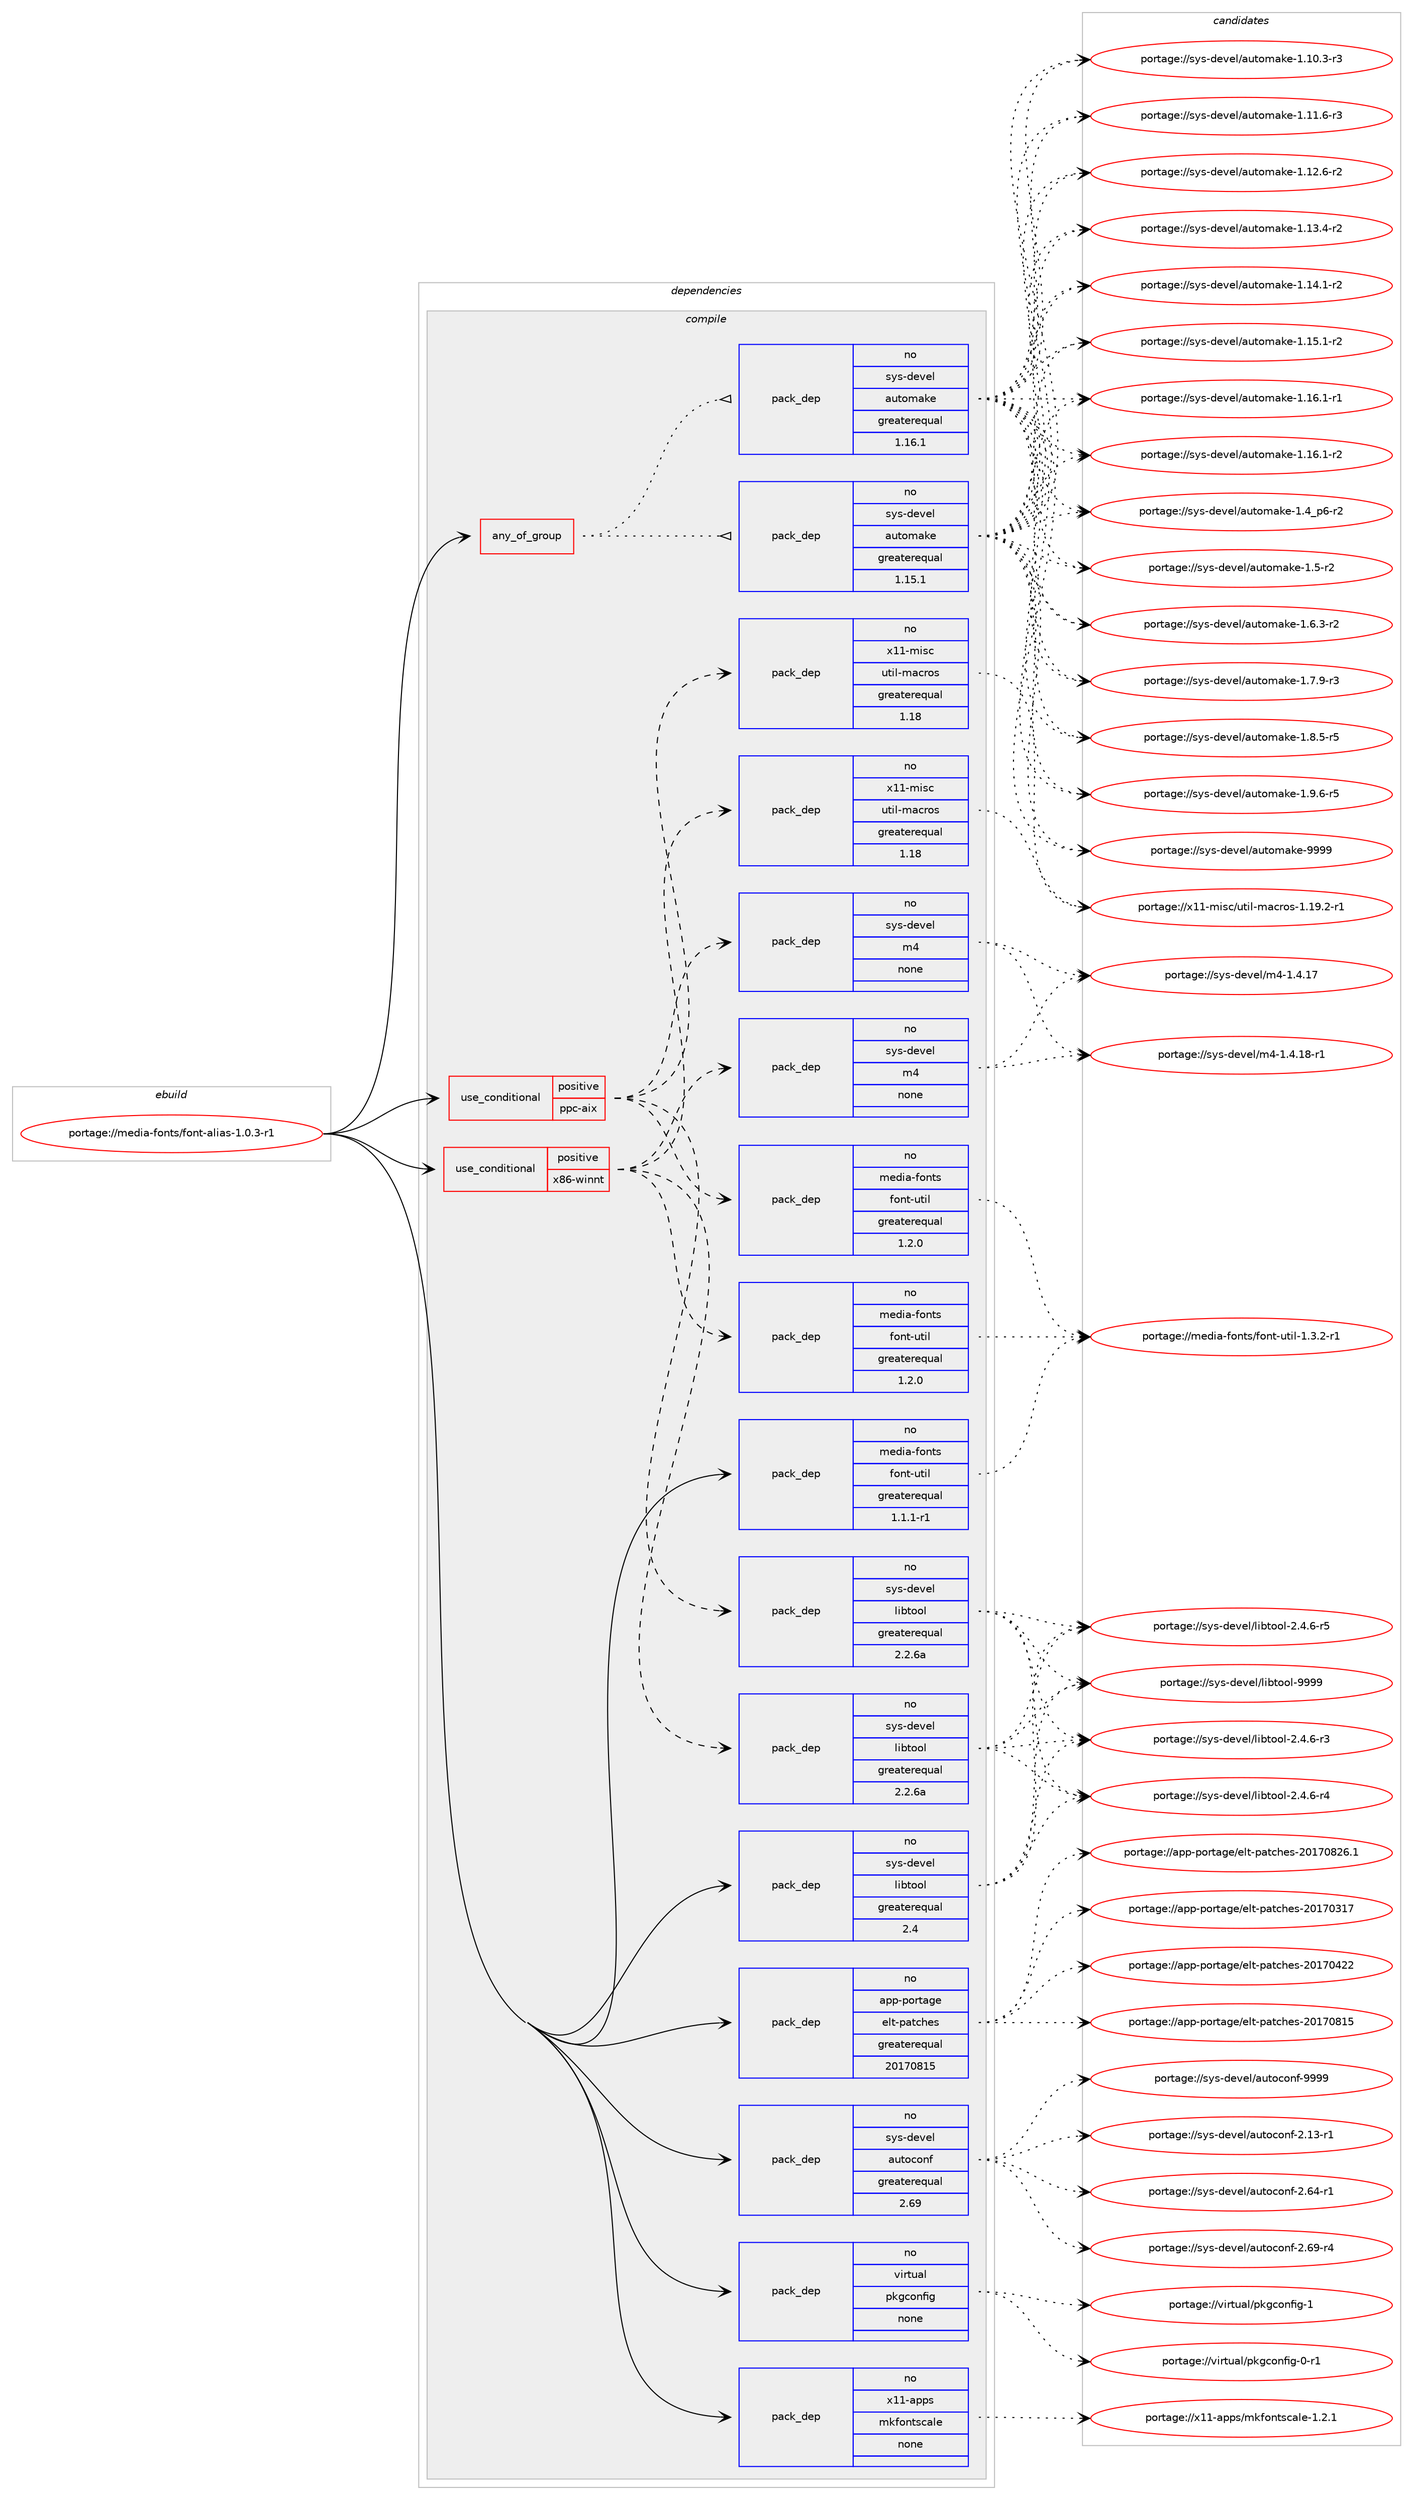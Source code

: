 digraph prolog {

# *************
# Graph options
# *************

newrank=true;
concentrate=true;
compound=true;
graph [rankdir=LR,fontname=Helvetica,fontsize=10,ranksep=1.5];#, ranksep=2.5, nodesep=0.2];
edge  [arrowhead=vee];
node  [fontname=Helvetica,fontsize=10];

# **********
# The ebuild
# **********

subgraph cluster_leftcol {
color=gray;
rank=same;
label=<<i>ebuild</i>>;
id [label="portage://media-fonts/font-alias-1.0.3-r1", color=red, width=4, href="../media-fonts/font-alias-1.0.3-r1.svg"];
}

# ****************
# The dependencies
# ****************

subgraph cluster_midcol {
color=gray;
label=<<i>dependencies</i>>;
subgraph cluster_compile {
fillcolor="#eeeeee";
style=filled;
label=<<i>compile</i>>;
subgraph any4865 {
dependency309149 [label=<<TABLE BORDER="0" CELLBORDER="1" CELLSPACING="0" CELLPADDING="4"><TR><TD CELLPADDING="10">any_of_group</TD></TR></TABLE>>, shape=none, color=red];subgraph pack226718 {
dependency309150 [label=<<TABLE BORDER="0" CELLBORDER="1" CELLSPACING="0" CELLPADDING="4" WIDTH="220"><TR><TD ROWSPAN="6" CELLPADDING="30">pack_dep</TD></TR><TR><TD WIDTH="110">no</TD></TR><TR><TD>sys-devel</TD></TR><TR><TD>automake</TD></TR><TR><TD>greaterequal</TD></TR><TR><TD>1.16.1</TD></TR></TABLE>>, shape=none, color=blue];
}
dependency309149:e -> dependency309150:w [weight=20,style="dotted",arrowhead="oinv"];
subgraph pack226719 {
dependency309151 [label=<<TABLE BORDER="0" CELLBORDER="1" CELLSPACING="0" CELLPADDING="4" WIDTH="220"><TR><TD ROWSPAN="6" CELLPADDING="30">pack_dep</TD></TR><TR><TD WIDTH="110">no</TD></TR><TR><TD>sys-devel</TD></TR><TR><TD>automake</TD></TR><TR><TD>greaterequal</TD></TR><TR><TD>1.15.1</TD></TR></TABLE>>, shape=none, color=blue];
}
dependency309149:e -> dependency309151:w [weight=20,style="dotted",arrowhead="oinv"];
}
id:e -> dependency309149:w [weight=20,style="solid",arrowhead="vee"];
subgraph cond77455 {
dependency309152 [label=<<TABLE BORDER="0" CELLBORDER="1" CELLSPACING="0" CELLPADDING="4"><TR><TD ROWSPAN="3" CELLPADDING="10">use_conditional</TD></TR><TR><TD>positive</TD></TR><TR><TD>ppc-aix</TD></TR></TABLE>>, shape=none, color=red];
subgraph pack226720 {
dependency309153 [label=<<TABLE BORDER="0" CELLBORDER="1" CELLSPACING="0" CELLPADDING="4" WIDTH="220"><TR><TD ROWSPAN="6" CELLPADDING="30">pack_dep</TD></TR><TR><TD WIDTH="110">no</TD></TR><TR><TD>sys-devel</TD></TR><TR><TD>libtool</TD></TR><TR><TD>greaterequal</TD></TR><TR><TD>2.2.6a</TD></TR></TABLE>>, shape=none, color=blue];
}
dependency309152:e -> dependency309153:w [weight=20,style="dashed",arrowhead="vee"];
subgraph pack226721 {
dependency309154 [label=<<TABLE BORDER="0" CELLBORDER="1" CELLSPACING="0" CELLPADDING="4" WIDTH="220"><TR><TD ROWSPAN="6" CELLPADDING="30">pack_dep</TD></TR><TR><TD WIDTH="110">no</TD></TR><TR><TD>sys-devel</TD></TR><TR><TD>m4</TD></TR><TR><TD>none</TD></TR><TR><TD></TD></TR></TABLE>>, shape=none, color=blue];
}
dependency309152:e -> dependency309154:w [weight=20,style="dashed",arrowhead="vee"];
subgraph pack226722 {
dependency309155 [label=<<TABLE BORDER="0" CELLBORDER="1" CELLSPACING="0" CELLPADDING="4" WIDTH="220"><TR><TD ROWSPAN="6" CELLPADDING="30">pack_dep</TD></TR><TR><TD WIDTH="110">no</TD></TR><TR><TD>x11-misc</TD></TR><TR><TD>util-macros</TD></TR><TR><TD>greaterequal</TD></TR><TR><TD>1.18</TD></TR></TABLE>>, shape=none, color=blue];
}
dependency309152:e -> dependency309155:w [weight=20,style="dashed",arrowhead="vee"];
subgraph pack226723 {
dependency309156 [label=<<TABLE BORDER="0" CELLBORDER="1" CELLSPACING="0" CELLPADDING="4" WIDTH="220"><TR><TD ROWSPAN="6" CELLPADDING="30">pack_dep</TD></TR><TR><TD WIDTH="110">no</TD></TR><TR><TD>media-fonts</TD></TR><TR><TD>font-util</TD></TR><TR><TD>greaterequal</TD></TR><TR><TD>1.2.0</TD></TR></TABLE>>, shape=none, color=blue];
}
dependency309152:e -> dependency309156:w [weight=20,style="dashed",arrowhead="vee"];
}
id:e -> dependency309152:w [weight=20,style="solid",arrowhead="vee"];
subgraph cond77456 {
dependency309157 [label=<<TABLE BORDER="0" CELLBORDER="1" CELLSPACING="0" CELLPADDING="4"><TR><TD ROWSPAN="3" CELLPADDING="10">use_conditional</TD></TR><TR><TD>positive</TD></TR><TR><TD>x86-winnt</TD></TR></TABLE>>, shape=none, color=red];
subgraph pack226724 {
dependency309158 [label=<<TABLE BORDER="0" CELLBORDER="1" CELLSPACING="0" CELLPADDING="4" WIDTH="220"><TR><TD ROWSPAN="6" CELLPADDING="30">pack_dep</TD></TR><TR><TD WIDTH="110">no</TD></TR><TR><TD>sys-devel</TD></TR><TR><TD>libtool</TD></TR><TR><TD>greaterequal</TD></TR><TR><TD>2.2.6a</TD></TR></TABLE>>, shape=none, color=blue];
}
dependency309157:e -> dependency309158:w [weight=20,style="dashed",arrowhead="vee"];
subgraph pack226725 {
dependency309159 [label=<<TABLE BORDER="0" CELLBORDER="1" CELLSPACING="0" CELLPADDING="4" WIDTH="220"><TR><TD ROWSPAN="6" CELLPADDING="30">pack_dep</TD></TR><TR><TD WIDTH="110">no</TD></TR><TR><TD>sys-devel</TD></TR><TR><TD>m4</TD></TR><TR><TD>none</TD></TR><TR><TD></TD></TR></TABLE>>, shape=none, color=blue];
}
dependency309157:e -> dependency309159:w [weight=20,style="dashed",arrowhead="vee"];
subgraph pack226726 {
dependency309160 [label=<<TABLE BORDER="0" CELLBORDER="1" CELLSPACING="0" CELLPADDING="4" WIDTH="220"><TR><TD ROWSPAN="6" CELLPADDING="30">pack_dep</TD></TR><TR><TD WIDTH="110">no</TD></TR><TR><TD>x11-misc</TD></TR><TR><TD>util-macros</TD></TR><TR><TD>greaterequal</TD></TR><TR><TD>1.18</TD></TR></TABLE>>, shape=none, color=blue];
}
dependency309157:e -> dependency309160:w [weight=20,style="dashed",arrowhead="vee"];
subgraph pack226727 {
dependency309161 [label=<<TABLE BORDER="0" CELLBORDER="1" CELLSPACING="0" CELLPADDING="4" WIDTH="220"><TR><TD ROWSPAN="6" CELLPADDING="30">pack_dep</TD></TR><TR><TD WIDTH="110">no</TD></TR><TR><TD>media-fonts</TD></TR><TR><TD>font-util</TD></TR><TR><TD>greaterequal</TD></TR><TR><TD>1.2.0</TD></TR></TABLE>>, shape=none, color=blue];
}
dependency309157:e -> dependency309161:w [weight=20,style="dashed",arrowhead="vee"];
}
id:e -> dependency309157:w [weight=20,style="solid",arrowhead="vee"];
subgraph pack226728 {
dependency309162 [label=<<TABLE BORDER="0" CELLBORDER="1" CELLSPACING="0" CELLPADDING="4" WIDTH="220"><TR><TD ROWSPAN="6" CELLPADDING="30">pack_dep</TD></TR><TR><TD WIDTH="110">no</TD></TR><TR><TD>app-portage</TD></TR><TR><TD>elt-patches</TD></TR><TR><TD>greaterequal</TD></TR><TR><TD>20170815</TD></TR></TABLE>>, shape=none, color=blue];
}
id:e -> dependency309162:w [weight=20,style="solid",arrowhead="vee"];
subgraph pack226729 {
dependency309163 [label=<<TABLE BORDER="0" CELLBORDER="1" CELLSPACING="0" CELLPADDING="4" WIDTH="220"><TR><TD ROWSPAN="6" CELLPADDING="30">pack_dep</TD></TR><TR><TD WIDTH="110">no</TD></TR><TR><TD>media-fonts</TD></TR><TR><TD>font-util</TD></TR><TR><TD>greaterequal</TD></TR><TR><TD>1.1.1-r1</TD></TR></TABLE>>, shape=none, color=blue];
}
id:e -> dependency309163:w [weight=20,style="solid",arrowhead="vee"];
subgraph pack226730 {
dependency309164 [label=<<TABLE BORDER="0" CELLBORDER="1" CELLSPACING="0" CELLPADDING="4" WIDTH="220"><TR><TD ROWSPAN="6" CELLPADDING="30">pack_dep</TD></TR><TR><TD WIDTH="110">no</TD></TR><TR><TD>sys-devel</TD></TR><TR><TD>autoconf</TD></TR><TR><TD>greaterequal</TD></TR><TR><TD>2.69</TD></TR></TABLE>>, shape=none, color=blue];
}
id:e -> dependency309164:w [weight=20,style="solid",arrowhead="vee"];
subgraph pack226731 {
dependency309165 [label=<<TABLE BORDER="0" CELLBORDER="1" CELLSPACING="0" CELLPADDING="4" WIDTH="220"><TR><TD ROWSPAN="6" CELLPADDING="30">pack_dep</TD></TR><TR><TD WIDTH="110">no</TD></TR><TR><TD>sys-devel</TD></TR><TR><TD>libtool</TD></TR><TR><TD>greaterequal</TD></TR><TR><TD>2.4</TD></TR></TABLE>>, shape=none, color=blue];
}
id:e -> dependency309165:w [weight=20,style="solid",arrowhead="vee"];
subgraph pack226732 {
dependency309166 [label=<<TABLE BORDER="0" CELLBORDER="1" CELLSPACING="0" CELLPADDING="4" WIDTH="220"><TR><TD ROWSPAN="6" CELLPADDING="30">pack_dep</TD></TR><TR><TD WIDTH="110">no</TD></TR><TR><TD>virtual</TD></TR><TR><TD>pkgconfig</TD></TR><TR><TD>none</TD></TR><TR><TD></TD></TR></TABLE>>, shape=none, color=blue];
}
id:e -> dependency309166:w [weight=20,style="solid",arrowhead="vee"];
subgraph pack226733 {
dependency309167 [label=<<TABLE BORDER="0" CELLBORDER="1" CELLSPACING="0" CELLPADDING="4" WIDTH="220"><TR><TD ROWSPAN="6" CELLPADDING="30">pack_dep</TD></TR><TR><TD WIDTH="110">no</TD></TR><TR><TD>x11-apps</TD></TR><TR><TD>mkfontscale</TD></TR><TR><TD>none</TD></TR><TR><TD></TD></TR></TABLE>>, shape=none, color=blue];
}
id:e -> dependency309167:w [weight=20,style="solid",arrowhead="vee"];
}
subgraph cluster_compileandrun {
fillcolor="#eeeeee";
style=filled;
label=<<i>compile and run</i>>;
}
subgraph cluster_run {
fillcolor="#eeeeee";
style=filled;
label=<<i>run</i>>;
}
}

# **************
# The candidates
# **************

subgraph cluster_choices {
rank=same;
color=gray;
label=<<i>candidates</i>>;

subgraph choice226718 {
color=black;
nodesep=1;
choiceportage11512111545100101118101108479711711611110997107101454946494846514511451 [label="portage://sys-devel/automake-1.10.3-r3", color=red, width=4,href="../sys-devel/automake-1.10.3-r3.svg"];
choiceportage11512111545100101118101108479711711611110997107101454946494946544511451 [label="portage://sys-devel/automake-1.11.6-r3", color=red, width=4,href="../sys-devel/automake-1.11.6-r3.svg"];
choiceportage11512111545100101118101108479711711611110997107101454946495046544511450 [label="portage://sys-devel/automake-1.12.6-r2", color=red, width=4,href="../sys-devel/automake-1.12.6-r2.svg"];
choiceportage11512111545100101118101108479711711611110997107101454946495146524511450 [label="portage://sys-devel/automake-1.13.4-r2", color=red, width=4,href="../sys-devel/automake-1.13.4-r2.svg"];
choiceportage11512111545100101118101108479711711611110997107101454946495246494511450 [label="portage://sys-devel/automake-1.14.1-r2", color=red, width=4,href="../sys-devel/automake-1.14.1-r2.svg"];
choiceportage11512111545100101118101108479711711611110997107101454946495346494511450 [label="portage://sys-devel/automake-1.15.1-r2", color=red, width=4,href="../sys-devel/automake-1.15.1-r2.svg"];
choiceportage11512111545100101118101108479711711611110997107101454946495446494511449 [label="portage://sys-devel/automake-1.16.1-r1", color=red, width=4,href="../sys-devel/automake-1.16.1-r1.svg"];
choiceportage11512111545100101118101108479711711611110997107101454946495446494511450 [label="portage://sys-devel/automake-1.16.1-r2", color=red, width=4,href="../sys-devel/automake-1.16.1-r2.svg"];
choiceportage115121115451001011181011084797117116111109971071014549465295112544511450 [label="portage://sys-devel/automake-1.4_p6-r2", color=red, width=4,href="../sys-devel/automake-1.4_p6-r2.svg"];
choiceportage11512111545100101118101108479711711611110997107101454946534511450 [label="portage://sys-devel/automake-1.5-r2", color=red, width=4,href="../sys-devel/automake-1.5-r2.svg"];
choiceportage115121115451001011181011084797117116111109971071014549465446514511450 [label="portage://sys-devel/automake-1.6.3-r2", color=red, width=4,href="../sys-devel/automake-1.6.3-r2.svg"];
choiceportage115121115451001011181011084797117116111109971071014549465546574511451 [label="portage://sys-devel/automake-1.7.9-r3", color=red, width=4,href="../sys-devel/automake-1.7.9-r3.svg"];
choiceportage115121115451001011181011084797117116111109971071014549465646534511453 [label="portage://sys-devel/automake-1.8.5-r5", color=red, width=4,href="../sys-devel/automake-1.8.5-r5.svg"];
choiceportage115121115451001011181011084797117116111109971071014549465746544511453 [label="portage://sys-devel/automake-1.9.6-r5", color=red, width=4,href="../sys-devel/automake-1.9.6-r5.svg"];
choiceportage115121115451001011181011084797117116111109971071014557575757 [label="portage://sys-devel/automake-9999", color=red, width=4,href="../sys-devel/automake-9999.svg"];
dependency309150:e -> choiceportage11512111545100101118101108479711711611110997107101454946494846514511451:w [style=dotted,weight="100"];
dependency309150:e -> choiceportage11512111545100101118101108479711711611110997107101454946494946544511451:w [style=dotted,weight="100"];
dependency309150:e -> choiceportage11512111545100101118101108479711711611110997107101454946495046544511450:w [style=dotted,weight="100"];
dependency309150:e -> choiceportage11512111545100101118101108479711711611110997107101454946495146524511450:w [style=dotted,weight="100"];
dependency309150:e -> choiceportage11512111545100101118101108479711711611110997107101454946495246494511450:w [style=dotted,weight="100"];
dependency309150:e -> choiceportage11512111545100101118101108479711711611110997107101454946495346494511450:w [style=dotted,weight="100"];
dependency309150:e -> choiceportage11512111545100101118101108479711711611110997107101454946495446494511449:w [style=dotted,weight="100"];
dependency309150:e -> choiceportage11512111545100101118101108479711711611110997107101454946495446494511450:w [style=dotted,weight="100"];
dependency309150:e -> choiceportage115121115451001011181011084797117116111109971071014549465295112544511450:w [style=dotted,weight="100"];
dependency309150:e -> choiceportage11512111545100101118101108479711711611110997107101454946534511450:w [style=dotted,weight="100"];
dependency309150:e -> choiceportage115121115451001011181011084797117116111109971071014549465446514511450:w [style=dotted,weight="100"];
dependency309150:e -> choiceportage115121115451001011181011084797117116111109971071014549465546574511451:w [style=dotted,weight="100"];
dependency309150:e -> choiceportage115121115451001011181011084797117116111109971071014549465646534511453:w [style=dotted,weight="100"];
dependency309150:e -> choiceportage115121115451001011181011084797117116111109971071014549465746544511453:w [style=dotted,weight="100"];
dependency309150:e -> choiceportage115121115451001011181011084797117116111109971071014557575757:w [style=dotted,weight="100"];
}
subgraph choice226719 {
color=black;
nodesep=1;
choiceportage11512111545100101118101108479711711611110997107101454946494846514511451 [label="portage://sys-devel/automake-1.10.3-r3", color=red, width=4,href="../sys-devel/automake-1.10.3-r3.svg"];
choiceportage11512111545100101118101108479711711611110997107101454946494946544511451 [label="portage://sys-devel/automake-1.11.6-r3", color=red, width=4,href="../sys-devel/automake-1.11.6-r3.svg"];
choiceportage11512111545100101118101108479711711611110997107101454946495046544511450 [label="portage://sys-devel/automake-1.12.6-r2", color=red, width=4,href="../sys-devel/automake-1.12.6-r2.svg"];
choiceportage11512111545100101118101108479711711611110997107101454946495146524511450 [label="portage://sys-devel/automake-1.13.4-r2", color=red, width=4,href="../sys-devel/automake-1.13.4-r2.svg"];
choiceportage11512111545100101118101108479711711611110997107101454946495246494511450 [label="portage://sys-devel/automake-1.14.1-r2", color=red, width=4,href="../sys-devel/automake-1.14.1-r2.svg"];
choiceportage11512111545100101118101108479711711611110997107101454946495346494511450 [label="portage://sys-devel/automake-1.15.1-r2", color=red, width=4,href="../sys-devel/automake-1.15.1-r2.svg"];
choiceportage11512111545100101118101108479711711611110997107101454946495446494511449 [label="portage://sys-devel/automake-1.16.1-r1", color=red, width=4,href="../sys-devel/automake-1.16.1-r1.svg"];
choiceportage11512111545100101118101108479711711611110997107101454946495446494511450 [label="portage://sys-devel/automake-1.16.1-r2", color=red, width=4,href="../sys-devel/automake-1.16.1-r2.svg"];
choiceportage115121115451001011181011084797117116111109971071014549465295112544511450 [label="portage://sys-devel/automake-1.4_p6-r2", color=red, width=4,href="../sys-devel/automake-1.4_p6-r2.svg"];
choiceportage11512111545100101118101108479711711611110997107101454946534511450 [label="portage://sys-devel/automake-1.5-r2", color=red, width=4,href="../sys-devel/automake-1.5-r2.svg"];
choiceportage115121115451001011181011084797117116111109971071014549465446514511450 [label="portage://sys-devel/automake-1.6.3-r2", color=red, width=4,href="../sys-devel/automake-1.6.3-r2.svg"];
choiceportage115121115451001011181011084797117116111109971071014549465546574511451 [label="portage://sys-devel/automake-1.7.9-r3", color=red, width=4,href="../sys-devel/automake-1.7.9-r3.svg"];
choiceportage115121115451001011181011084797117116111109971071014549465646534511453 [label="portage://sys-devel/automake-1.8.5-r5", color=red, width=4,href="../sys-devel/automake-1.8.5-r5.svg"];
choiceportage115121115451001011181011084797117116111109971071014549465746544511453 [label="portage://sys-devel/automake-1.9.6-r5", color=red, width=4,href="../sys-devel/automake-1.9.6-r5.svg"];
choiceportage115121115451001011181011084797117116111109971071014557575757 [label="portage://sys-devel/automake-9999", color=red, width=4,href="../sys-devel/automake-9999.svg"];
dependency309151:e -> choiceportage11512111545100101118101108479711711611110997107101454946494846514511451:w [style=dotted,weight="100"];
dependency309151:e -> choiceportage11512111545100101118101108479711711611110997107101454946494946544511451:w [style=dotted,weight="100"];
dependency309151:e -> choiceportage11512111545100101118101108479711711611110997107101454946495046544511450:w [style=dotted,weight="100"];
dependency309151:e -> choiceportage11512111545100101118101108479711711611110997107101454946495146524511450:w [style=dotted,weight="100"];
dependency309151:e -> choiceportage11512111545100101118101108479711711611110997107101454946495246494511450:w [style=dotted,weight="100"];
dependency309151:e -> choiceportage11512111545100101118101108479711711611110997107101454946495346494511450:w [style=dotted,weight="100"];
dependency309151:e -> choiceportage11512111545100101118101108479711711611110997107101454946495446494511449:w [style=dotted,weight="100"];
dependency309151:e -> choiceportage11512111545100101118101108479711711611110997107101454946495446494511450:w [style=dotted,weight="100"];
dependency309151:e -> choiceportage115121115451001011181011084797117116111109971071014549465295112544511450:w [style=dotted,weight="100"];
dependency309151:e -> choiceportage11512111545100101118101108479711711611110997107101454946534511450:w [style=dotted,weight="100"];
dependency309151:e -> choiceportage115121115451001011181011084797117116111109971071014549465446514511450:w [style=dotted,weight="100"];
dependency309151:e -> choiceportage115121115451001011181011084797117116111109971071014549465546574511451:w [style=dotted,weight="100"];
dependency309151:e -> choiceportage115121115451001011181011084797117116111109971071014549465646534511453:w [style=dotted,weight="100"];
dependency309151:e -> choiceportage115121115451001011181011084797117116111109971071014549465746544511453:w [style=dotted,weight="100"];
dependency309151:e -> choiceportage115121115451001011181011084797117116111109971071014557575757:w [style=dotted,weight="100"];
}
subgraph choice226720 {
color=black;
nodesep=1;
choiceportage1151211154510010111810110847108105981161111111084550465246544511451 [label="portage://sys-devel/libtool-2.4.6-r3", color=red, width=4,href="../sys-devel/libtool-2.4.6-r3.svg"];
choiceportage1151211154510010111810110847108105981161111111084550465246544511452 [label="portage://sys-devel/libtool-2.4.6-r4", color=red, width=4,href="../sys-devel/libtool-2.4.6-r4.svg"];
choiceportage1151211154510010111810110847108105981161111111084550465246544511453 [label="portage://sys-devel/libtool-2.4.6-r5", color=red, width=4,href="../sys-devel/libtool-2.4.6-r5.svg"];
choiceportage1151211154510010111810110847108105981161111111084557575757 [label="portage://sys-devel/libtool-9999", color=red, width=4,href="../sys-devel/libtool-9999.svg"];
dependency309153:e -> choiceportage1151211154510010111810110847108105981161111111084550465246544511451:w [style=dotted,weight="100"];
dependency309153:e -> choiceportage1151211154510010111810110847108105981161111111084550465246544511452:w [style=dotted,weight="100"];
dependency309153:e -> choiceportage1151211154510010111810110847108105981161111111084550465246544511453:w [style=dotted,weight="100"];
dependency309153:e -> choiceportage1151211154510010111810110847108105981161111111084557575757:w [style=dotted,weight="100"];
}
subgraph choice226721 {
color=black;
nodesep=1;
choiceportage11512111545100101118101108471095245494652464955 [label="portage://sys-devel/m4-1.4.17", color=red, width=4,href="../sys-devel/m4-1.4.17.svg"];
choiceportage115121115451001011181011084710952454946524649564511449 [label="portage://sys-devel/m4-1.4.18-r1", color=red, width=4,href="../sys-devel/m4-1.4.18-r1.svg"];
dependency309154:e -> choiceportage11512111545100101118101108471095245494652464955:w [style=dotted,weight="100"];
dependency309154:e -> choiceportage115121115451001011181011084710952454946524649564511449:w [style=dotted,weight="100"];
}
subgraph choice226722 {
color=black;
nodesep=1;
choiceportage1204949451091051159947117116105108451099799114111115454946495746504511449 [label="portage://x11-misc/util-macros-1.19.2-r1", color=red, width=4,href="../x11-misc/util-macros-1.19.2-r1.svg"];
dependency309155:e -> choiceportage1204949451091051159947117116105108451099799114111115454946495746504511449:w [style=dotted,weight="100"];
}
subgraph choice226723 {
color=black;
nodesep=1;
choiceportage109101100105974510211111011611547102111110116451171161051084549465146504511449 [label="portage://media-fonts/font-util-1.3.2-r1", color=red, width=4,href="../media-fonts/font-util-1.3.2-r1.svg"];
dependency309156:e -> choiceportage109101100105974510211111011611547102111110116451171161051084549465146504511449:w [style=dotted,weight="100"];
}
subgraph choice226724 {
color=black;
nodesep=1;
choiceportage1151211154510010111810110847108105981161111111084550465246544511451 [label="portage://sys-devel/libtool-2.4.6-r3", color=red, width=4,href="../sys-devel/libtool-2.4.6-r3.svg"];
choiceportage1151211154510010111810110847108105981161111111084550465246544511452 [label="portage://sys-devel/libtool-2.4.6-r4", color=red, width=4,href="../sys-devel/libtool-2.4.6-r4.svg"];
choiceportage1151211154510010111810110847108105981161111111084550465246544511453 [label="portage://sys-devel/libtool-2.4.6-r5", color=red, width=4,href="../sys-devel/libtool-2.4.6-r5.svg"];
choiceportage1151211154510010111810110847108105981161111111084557575757 [label="portage://sys-devel/libtool-9999", color=red, width=4,href="../sys-devel/libtool-9999.svg"];
dependency309158:e -> choiceportage1151211154510010111810110847108105981161111111084550465246544511451:w [style=dotted,weight="100"];
dependency309158:e -> choiceportage1151211154510010111810110847108105981161111111084550465246544511452:w [style=dotted,weight="100"];
dependency309158:e -> choiceportage1151211154510010111810110847108105981161111111084550465246544511453:w [style=dotted,weight="100"];
dependency309158:e -> choiceportage1151211154510010111810110847108105981161111111084557575757:w [style=dotted,weight="100"];
}
subgraph choice226725 {
color=black;
nodesep=1;
choiceportage11512111545100101118101108471095245494652464955 [label="portage://sys-devel/m4-1.4.17", color=red, width=4,href="../sys-devel/m4-1.4.17.svg"];
choiceportage115121115451001011181011084710952454946524649564511449 [label="portage://sys-devel/m4-1.4.18-r1", color=red, width=4,href="../sys-devel/m4-1.4.18-r1.svg"];
dependency309159:e -> choiceportage11512111545100101118101108471095245494652464955:w [style=dotted,weight="100"];
dependency309159:e -> choiceportage115121115451001011181011084710952454946524649564511449:w [style=dotted,weight="100"];
}
subgraph choice226726 {
color=black;
nodesep=1;
choiceportage1204949451091051159947117116105108451099799114111115454946495746504511449 [label="portage://x11-misc/util-macros-1.19.2-r1", color=red, width=4,href="../x11-misc/util-macros-1.19.2-r1.svg"];
dependency309160:e -> choiceportage1204949451091051159947117116105108451099799114111115454946495746504511449:w [style=dotted,weight="100"];
}
subgraph choice226727 {
color=black;
nodesep=1;
choiceportage109101100105974510211111011611547102111110116451171161051084549465146504511449 [label="portage://media-fonts/font-util-1.3.2-r1", color=red, width=4,href="../media-fonts/font-util-1.3.2-r1.svg"];
dependency309161:e -> choiceportage109101100105974510211111011611547102111110116451171161051084549465146504511449:w [style=dotted,weight="100"];
}
subgraph choice226728 {
color=black;
nodesep=1;
choiceportage97112112451121111141169710310147101108116451129711699104101115455048495548514955 [label="portage://app-portage/elt-patches-20170317", color=red, width=4,href="../app-portage/elt-patches-20170317.svg"];
choiceportage97112112451121111141169710310147101108116451129711699104101115455048495548525050 [label="portage://app-portage/elt-patches-20170422", color=red, width=4,href="../app-portage/elt-patches-20170422.svg"];
choiceportage97112112451121111141169710310147101108116451129711699104101115455048495548564953 [label="portage://app-portage/elt-patches-20170815", color=red, width=4,href="../app-portage/elt-patches-20170815.svg"];
choiceportage971121124511211111411697103101471011081164511297116991041011154550484955485650544649 [label="portage://app-portage/elt-patches-20170826.1", color=red, width=4,href="../app-portage/elt-patches-20170826.1.svg"];
dependency309162:e -> choiceportage97112112451121111141169710310147101108116451129711699104101115455048495548514955:w [style=dotted,weight="100"];
dependency309162:e -> choiceportage97112112451121111141169710310147101108116451129711699104101115455048495548525050:w [style=dotted,weight="100"];
dependency309162:e -> choiceportage97112112451121111141169710310147101108116451129711699104101115455048495548564953:w [style=dotted,weight="100"];
dependency309162:e -> choiceportage971121124511211111411697103101471011081164511297116991041011154550484955485650544649:w [style=dotted,weight="100"];
}
subgraph choice226729 {
color=black;
nodesep=1;
choiceportage109101100105974510211111011611547102111110116451171161051084549465146504511449 [label="portage://media-fonts/font-util-1.3.2-r1", color=red, width=4,href="../media-fonts/font-util-1.3.2-r1.svg"];
dependency309163:e -> choiceportage109101100105974510211111011611547102111110116451171161051084549465146504511449:w [style=dotted,weight="100"];
}
subgraph choice226730 {
color=black;
nodesep=1;
choiceportage1151211154510010111810110847971171161119911111010245504649514511449 [label="portage://sys-devel/autoconf-2.13-r1", color=red, width=4,href="../sys-devel/autoconf-2.13-r1.svg"];
choiceportage1151211154510010111810110847971171161119911111010245504654524511449 [label="portage://sys-devel/autoconf-2.64-r1", color=red, width=4,href="../sys-devel/autoconf-2.64-r1.svg"];
choiceportage1151211154510010111810110847971171161119911111010245504654574511452 [label="portage://sys-devel/autoconf-2.69-r4", color=red, width=4,href="../sys-devel/autoconf-2.69-r4.svg"];
choiceportage115121115451001011181011084797117116111991111101024557575757 [label="portage://sys-devel/autoconf-9999", color=red, width=4,href="../sys-devel/autoconf-9999.svg"];
dependency309164:e -> choiceportage1151211154510010111810110847971171161119911111010245504649514511449:w [style=dotted,weight="100"];
dependency309164:e -> choiceportage1151211154510010111810110847971171161119911111010245504654524511449:w [style=dotted,weight="100"];
dependency309164:e -> choiceportage1151211154510010111810110847971171161119911111010245504654574511452:w [style=dotted,weight="100"];
dependency309164:e -> choiceportage115121115451001011181011084797117116111991111101024557575757:w [style=dotted,weight="100"];
}
subgraph choice226731 {
color=black;
nodesep=1;
choiceportage1151211154510010111810110847108105981161111111084550465246544511451 [label="portage://sys-devel/libtool-2.4.6-r3", color=red, width=4,href="../sys-devel/libtool-2.4.6-r3.svg"];
choiceportage1151211154510010111810110847108105981161111111084550465246544511452 [label="portage://sys-devel/libtool-2.4.6-r4", color=red, width=4,href="../sys-devel/libtool-2.4.6-r4.svg"];
choiceportage1151211154510010111810110847108105981161111111084550465246544511453 [label="portage://sys-devel/libtool-2.4.6-r5", color=red, width=4,href="../sys-devel/libtool-2.4.6-r5.svg"];
choiceportage1151211154510010111810110847108105981161111111084557575757 [label="portage://sys-devel/libtool-9999", color=red, width=4,href="../sys-devel/libtool-9999.svg"];
dependency309165:e -> choiceportage1151211154510010111810110847108105981161111111084550465246544511451:w [style=dotted,weight="100"];
dependency309165:e -> choiceportage1151211154510010111810110847108105981161111111084550465246544511452:w [style=dotted,weight="100"];
dependency309165:e -> choiceportage1151211154510010111810110847108105981161111111084550465246544511453:w [style=dotted,weight="100"];
dependency309165:e -> choiceportage1151211154510010111810110847108105981161111111084557575757:w [style=dotted,weight="100"];
}
subgraph choice226732 {
color=black;
nodesep=1;
choiceportage11810511411611797108471121071039911111010210510345484511449 [label="portage://virtual/pkgconfig-0-r1", color=red, width=4,href="../virtual/pkgconfig-0-r1.svg"];
choiceportage1181051141161179710847112107103991111101021051034549 [label="portage://virtual/pkgconfig-1", color=red, width=4,href="../virtual/pkgconfig-1.svg"];
dependency309166:e -> choiceportage11810511411611797108471121071039911111010210510345484511449:w [style=dotted,weight="100"];
dependency309166:e -> choiceportage1181051141161179710847112107103991111101021051034549:w [style=dotted,weight="100"];
}
subgraph choice226733 {
color=black;
nodesep=1;
choiceportage12049494597112112115471091071021111101161159997108101454946504649 [label="portage://x11-apps/mkfontscale-1.2.1", color=red, width=4,href="../x11-apps/mkfontscale-1.2.1.svg"];
dependency309167:e -> choiceportage12049494597112112115471091071021111101161159997108101454946504649:w [style=dotted,weight="100"];
}
}

}
